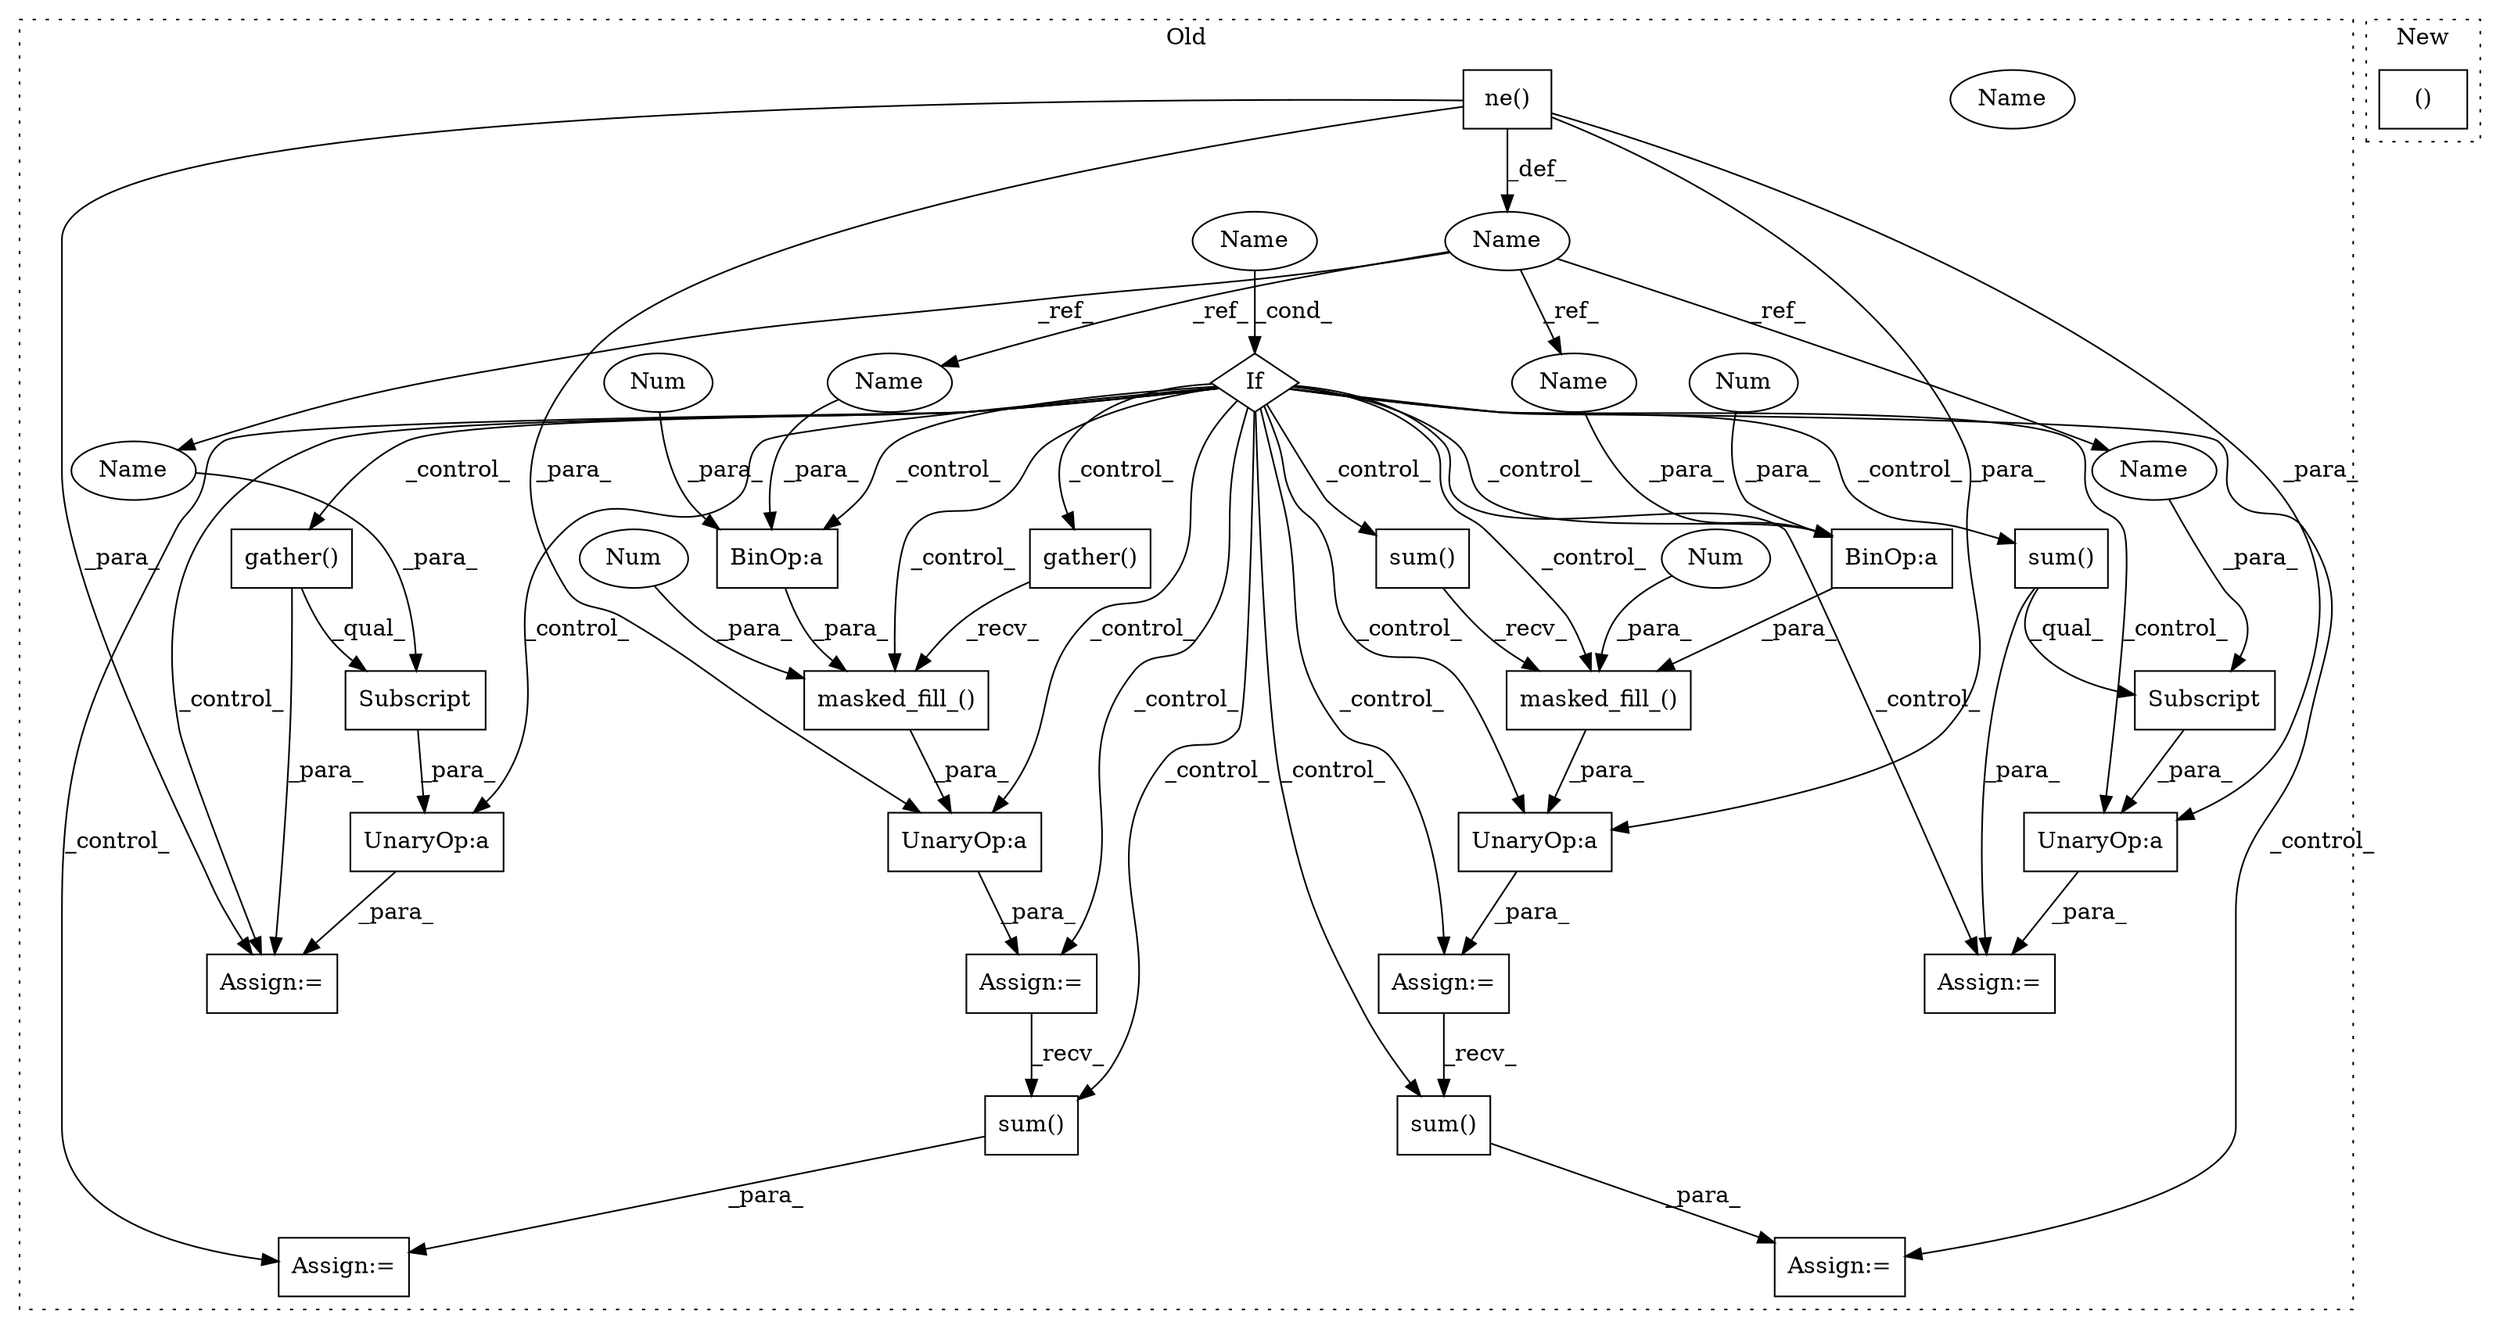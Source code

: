 digraph G {
subgraph cluster0 {
1 [label="masked_fill_()" a="75" s="2189,2259" l="49,1" shape="box"];
3 [label="Num" a="76" s="2256" l="3" shape="ellipse"];
4 [label="If" a="96" s="2154" l="3" shape="diamond"];
5 [label="BinOp:a" a="82" s="2241" l="1" shape="box"];
6 [label="masked_fill_()" a="75" s="2326,2393" l="46,1" shape="box"];
7 [label="Name" a="87" s="2103" l="12" shape="ellipse"];
8 [label="Subscript" a="63" s="2554,0" l="46,0" shape="box"];
9 [label="BinOp:a" a="82" s="2375" l="1" shape="box"];
10 [label="UnaryOp:a" a="61" s="2188" l="72" shape="box"];
11 [label="UnaryOp:a" a="61" s="2553" l="47" shape="box"];
12 [label="UnaryOp:a" a="61" s="2476" l="50" shape="box"];
13 [label="UnaryOp:a" a="61" s="2325" l="69" shape="box"];
14 [label="Subscript" a="63" s="2477,0" l="49,0" shape="box"];
15 [label="sum()" a="75" s="2554" l="32" shape="box"];
16 [label="Name" a="87" s="2157" l="6" shape="ellipse"];
17 [label="sum()" a="75" s="2326" l="32" shape="box"];
18 [label="sum()" a="75" s="2421" l="17" shape="box"];
19 [label="ne()" a="75" s="2118,2144" l="10,1" shape="box"];
20 [label="sum()" a="75" s="2284" l="14" shape="box"];
21 [label="gather()" a="75" s="2189" l="35" shape="box"];
22 [label="Num" a="76" s="2372" l="3" shape="ellipse"];
23 [label="Num" a="76" s="2238" l="3" shape="ellipse"];
24 [label="gather()" a="75" s="2477" l="35" shape="box"];
25 [label="Num" a="76" s="2390" l="3" shape="ellipse"];
26 [label="Assign:=" a="68" s="2418" l="3" shape="box"];
27 [label="Assign:=" a="68" s="2281" l="3" shape="box"];
28 [label="Assign:=" a="68" s="2185" l="3" shape="box"];
29 [label="Assign:=" a="68" s="2322" l="3" shape="box"];
30 [label="Assign:=" a="68" s="2550" l="3" shape="box"];
31 [label="Assign:=" a="68" s="2473" l="3" shape="box"];
32 [label="Name" a="87" s="2157" l="6" shape="ellipse"];
33 [label="Name" a="87" s="2587" l="12" shape="ellipse"];
34 [label="Name" a="87" s="2242" l="12" shape="ellipse"];
35 [label="Name" a="87" s="2376" l="12" shape="ellipse"];
36 [label="Name" a="87" s="2513" l="12" shape="ellipse"];
label = "Old";
style="dotted";
}
subgraph cluster1 {
2 [label="()" a="54" s="2856" l="10" shape="box"];
label = "New";
style="dotted";
}
1 -> 10 [label="_para_"];
3 -> 1 [label="_para_"];
4 -> 6 [label="_control_"];
4 -> 11 [label="_control_"];
4 -> 13 [label="_control_"];
4 -> 1 [label="_control_"];
4 -> 29 [label="_control_"];
4 -> 30 [label="_control_"];
4 -> 17 [label="_control_"];
4 -> 21 [label="_control_"];
4 -> 5 [label="_control_"];
4 -> 12 [label="_control_"];
4 -> 18 [label="_control_"];
4 -> 28 [label="_control_"];
4 -> 31 [label="_control_"];
4 -> 9 [label="_control_"];
4 -> 27 [label="_control_"];
4 -> 15 [label="_control_"];
4 -> 24 [label="_control_"];
4 -> 26 [label="_control_"];
4 -> 20 [label="_control_"];
4 -> 10 [label="_control_"];
5 -> 1 [label="_para_"];
6 -> 13 [label="_para_"];
7 -> 36 [label="_ref_"];
7 -> 35 [label="_ref_"];
7 -> 33 [label="_ref_"];
7 -> 34 [label="_ref_"];
8 -> 11 [label="_para_"];
9 -> 6 [label="_para_"];
10 -> 28 [label="_para_"];
11 -> 30 [label="_para_"];
12 -> 31 [label="_para_"];
13 -> 29 [label="_para_"];
14 -> 12 [label="_para_"];
15 -> 8 [label="_qual_"];
15 -> 30 [label="_para_"];
17 -> 6 [label="_recv_"];
18 -> 26 [label="_para_"];
19 -> 13 [label="_para_"];
19 -> 10 [label="_para_"];
19 -> 11 [label="_para_"];
19 -> 31 [label="_para_"];
19 -> 7 [label="_def_"];
20 -> 27 [label="_para_"];
21 -> 1 [label="_recv_"];
22 -> 9 [label="_para_"];
23 -> 5 [label="_para_"];
24 -> 14 [label="_qual_"];
24 -> 31 [label="_para_"];
25 -> 6 [label="_para_"];
28 -> 20 [label="_recv_"];
29 -> 18 [label="_recv_"];
32 -> 4 [label="_cond_"];
33 -> 8 [label="_para_"];
34 -> 5 [label="_para_"];
35 -> 9 [label="_para_"];
36 -> 14 [label="_para_"];
}